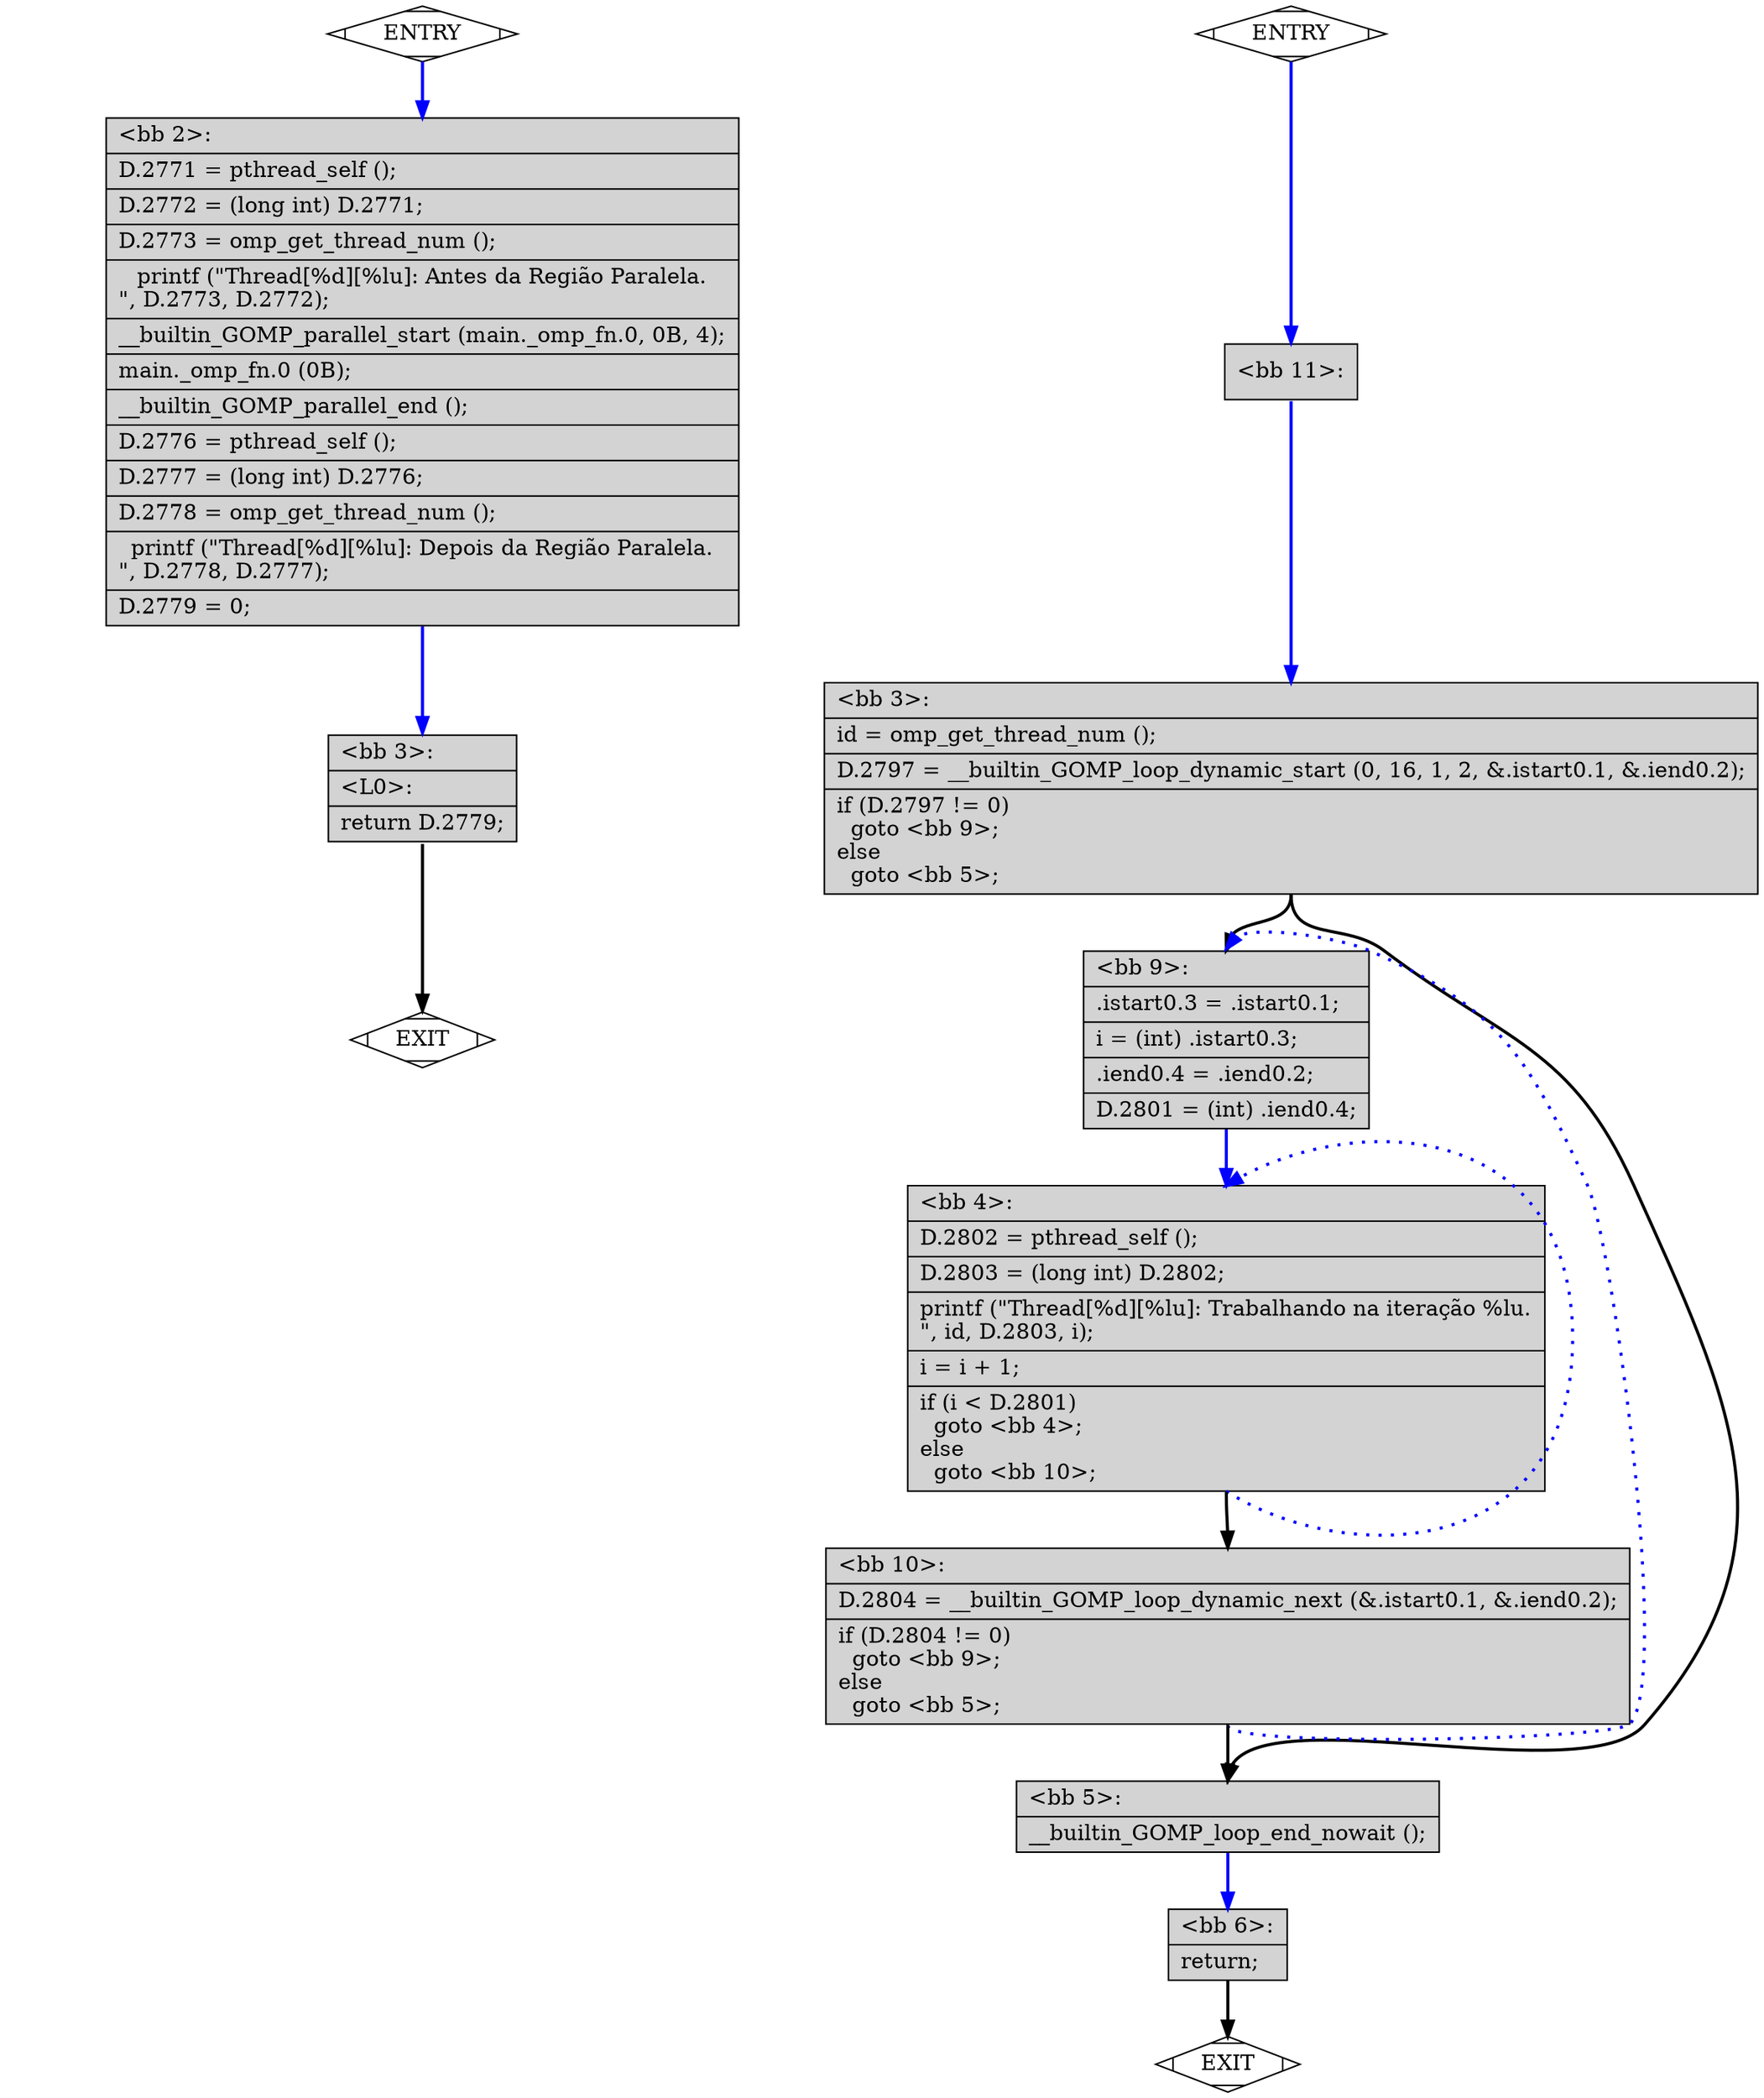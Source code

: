 digraph "example-for-constructor-dynamic.c.015t.ompexp" {
overlap=false;
subgraph "main" {
	color="black";
	label="main";
	fn_2_basic_block_1 [shape=Mdiamond,style=filled,fillcolor=white,label="EXIT"];

	fn_2_basic_block_2 [shape=record,style=filled,fillcolor=lightgrey,label="{\<bb\ 2\>:\l\
|D.2771\ =\ pthread_self\ ();\l\
|D.2772\ =\ (long\ int)\ D.2771;\l\
|D.2773\ =\ omp_get_thread_num\ ();\l\
|printf\ (\"Thread[%d][%lu]:\ Antes\ da\ Região\ Paralela.\n\",\ D.2773,\ D.2772);\l\
|__builtin_GOMP_parallel_start\ (main._omp_fn.0,\ 0B,\ 4);\l\
|main._omp_fn.0\ (0B);\l\
|__builtin_GOMP_parallel_end\ ();\l\
|D.2776\ =\ pthread_self\ ();\l\
|D.2777\ =\ (long\ int)\ D.2776;\l\
|D.2778\ =\ omp_get_thread_num\ ();\l\
|printf\ (\"Thread[%d][%lu]:\ Depois\ da\ Região\ Paralela.\n\",\ D.2778,\ D.2777);\l\
|D.2779\ =\ 0;\l\
}"];

	fn_2_basic_block_3 [shape=record,style=filled,fillcolor=lightgrey,label="{\<bb\ 3\>:\l\
|\<L0\>:\l\
|return\ D.2779;\l\
}"];

	fn_2_basic_block_0 [shape=Mdiamond,style=filled,fillcolor=white,label="ENTRY"];

	fn_2_basic_block_0:s -> fn_2_basic_block_2:n [style="solid,bold",color=blue,weight=100,constraint=true];
	fn_2_basic_block_2:s -> fn_2_basic_block_3:n [style="solid,bold",color=blue,weight=100,constraint=true];
	fn_2_basic_block_3:s -> fn_2_basic_block_1:n [style="solid,bold",color=black,weight=10,constraint=true];
	fn_2_basic_block_0:s -> fn_2_basic_block_1:n [style="invis",constraint=true];
}
subgraph "main._omp_fn.0" {
	color="black";
	label="main._omp_fn.0";
	fn_3_basic_block_1 [shape=Mdiamond,style=filled,fillcolor=white,label="EXIT"];

	fn_3_basic_block_11 [shape=record,style=filled,fillcolor=lightgrey,label="{\<bb\ 11\>:\l\
}"];

	fn_3_basic_block_3 [shape=record,style=filled,fillcolor=lightgrey,label="{\<bb\ 3\>:\l\
|id\ =\ omp_get_thread_num\ ();\l\
|D.2797\ =\ __builtin_GOMP_loop_dynamic_start\ (0,\ 16,\ 1,\ 2,\ &.istart0.1,\ &.iend0.2);\l\
|if\ (D.2797\ !=\ 0)\l\
\ \ goto\ \<bb\ 9\>;\l\
else\l\
\ \ goto\ \<bb\ 5\>;\l\
}"];

	fn_3_basic_block_9 [shape=record,style=filled,fillcolor=lightgrey,label="{\<bb\ 9\>:\l\
|.istart0.3\ =\ .istart0.1;\l\
|i\ =\ (int)\ .istart0.3;\l\
|.iend0.4\ =\ .iend0.2;\l\
|D.2801\ =\ (int)\ .iend0.4;\l\
}"];

	fn_3_basic_block_4 [shape=record,style=filled,fillcolor=lightgrey,label="{\<bb\ 4\>:\l\
|D.2802\ =\ pthread_self\ ();\l\
|D.2803\ =\ (long\ int)\ D.2802;\l\
|printf\ (\"Thread[%d][%lu]:\ Trabalhando\ na\ iteração\ %lu.\n\",\ id,\ D.2803,\ i);\l\
|i\ =\ i\ +\ 1;\l\
|if\ (i\ \<\ D.2801)\l\
\ \ goto\ \<bb\ 4\>;\l\
else\l\
\ \ goto\ \<bb\ 10\>;\l\
}"];

	fn_3_basic_block_10 [shape=record,style=filled,fillcolor=lightgrey,label="{\<bb\ 10\>:\l\
|D.2804\ =\ __builtin_GOMP_loop_dynamic_next\ (&.istart0.1,\ &.iend0.2);\l\
|if\ (D.2804\ !=\ 0)\l\
\ \ goto\ \<bb\ 9\>;\l\
else\l\
\ \ goto\ \<bb\ 5\>;\l\
}"];

	fn_3_basic_block_5 [shape=record,style=filled,fillcolor=lightgrey,label="{\<bb\ 5\>:\l\
|__builtin_GOMP_loop_end_nowait\ ();\l\
}"];

	fn_3_basic_block_6 [shape=record,style=filled,fillcolor=lightgrey,label="{\<bb\ 6\>:\l\
|return;\l\
}"];

	fn_3_basic_block_0 [shape=Mdiamond,style=filled,fillcolor=white,label="ENTRY"];

	fn_3_basic_block_0:s -> fn_3_basic_block_11:n [style="solid,bold",color=blue,weight=100,constraint=true];
	fn_3_basic_block_11:s -> fn_3_basic_block_3:n [style="solid,bold",color=blue,weight=100,constraint=true];
	fn_3_basic_block_3:s -> fn_3_basic_block_9:n [style="solid,bold",color=black,weight=10,constraint=true];
	fn_3_basic_block_3:s -> fn_3_basic_block_5:n [style="solid,bold",color=black,weight=10,constraint=true];
	fn_3_basic_block_9:s -> fn_3_basic_block_4:n [style="solid,bold",color=blue,weight=100,constraint=true];
	fn_3_basic_block_4:s -> fn_3_basic_block_4:n [style="dotted,bold",color=blue,weight=10,constraint=false];
	fn_3_basic_block_4:s -> fn_3_basic_block_10:n [style="solid,bold",color=black,weight=10,constraint=true];
	fn_3_basic_block_10:s -> fn_3_basic_block_5:n [style="solid,bold",color=black,weight=10,constraint=true];
	fn_3_basic_block_10:s -> fn_3_basic_block_9:n [style="dotted,bold",color=blue,weight=10,constraint=false];
	fn_3_basic_block_5:s -> fn_3_basic_block_6:n [style="solid,bold",color=blue,weight=100,constraint=true];
	fn_3_basic_block_6:s -> fn_3_basic_block_1:n [style="solid,bold",color=black,weight=10,constraint=true];
	fn_3_basic_block_0:s -> fn_3_basic_block_1:n [style="invis",constraint=true];
}
}

